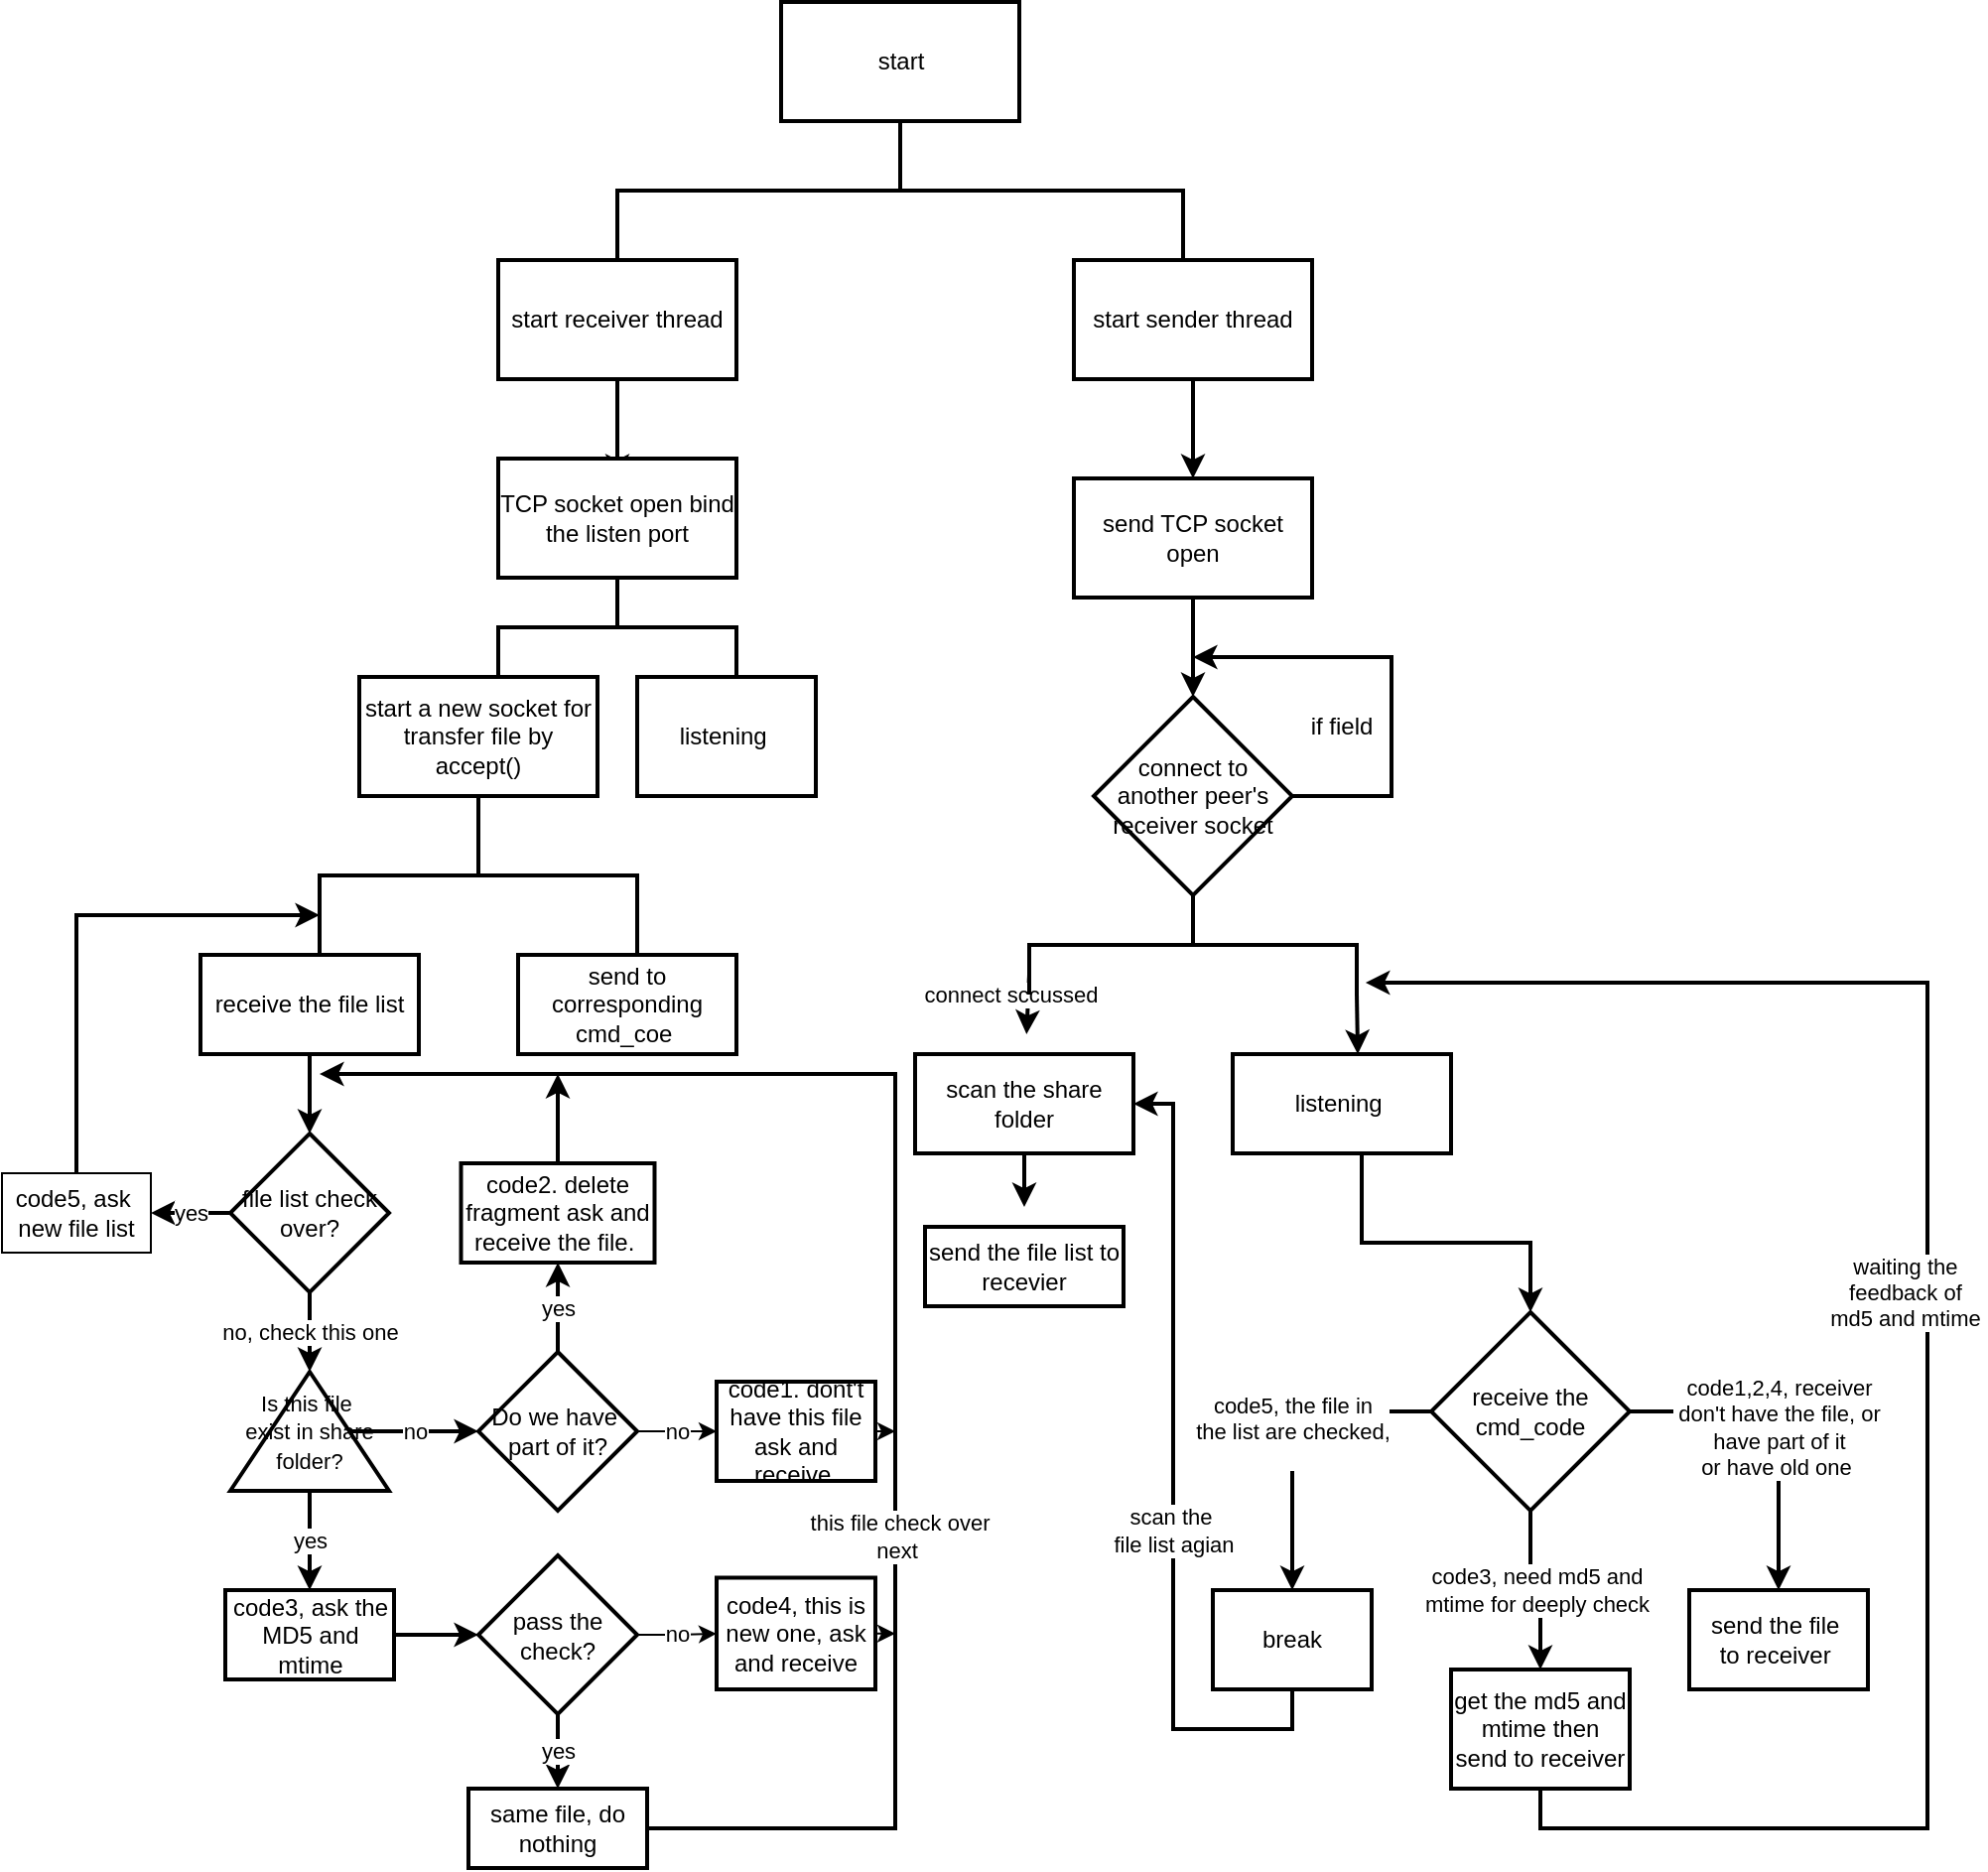 <mxfile version="15.9.6" type="github">
  <diagram id="hlrBycA3chPfsHqmcFS2" name="Page-1">
    <mxGraphModel dx="1044" dy="1226" grid="1" gridSize="10" guides="1" tooltips="1" connect="1" arrows="1" fold="1" page="1" pageScale="1" pageWidth="1169" pageHeight="1654" math="0" shadow="0">
      <root>
        <mxCell id="0" />
        <mxCell id="1" parent="0" />
        <mxCell id="_comqVu3pURFIqQYHpvl-1" value="start" style="rounded=0;whiteSpace=wrap;html=1;strokeWidth=2;" parent="1" vertex="1">
          <mxGeometry x="542.5" y="220" width="120" height="60" as="geometry" />
        </mxCell>
        <mxCell id="_comqVu3pURFIqQYHpvl-2" value="" style="strokeWidth=2;html=1;shape=mxgraph.flowchart.annotation_2;align=left;labelPosition=right;pointerEvents=1;direction=south;" parent="1" vertex="1">
          <mxGeometry x="460" y="280" width="285" height="70" as="geometry" />
        </mxCell>
        <mxCell id="_comqVu3pURFIqQYHpvl-9" value="" style="edgeStyle=orthogonalEdgeStyle;rounded=0;orthogonalLoop=1;jettySize=auto;html=1;strokeWidth=2;" parent="1" source="_comqVu3pURFIqQYHpvl-5" edge="1">
          <mxGeometry relative="1" as="geometry">
            <mxPoint x="460" y="460" as="targetPoint" />
            <Array as="points">
              <mxPoint x="460" y="460" />
              <mxPoint x="460" y="460" />
            </Array>
          </mxGeometry>
        </mxCell>
        <mxCell id="_comqVu3pURFIqQYHpvl-5" value="start receiver thread" style="rounded=0;whiteSpace=wrap;html=1;strokeWidth=2;" parent="1" vertex="1">
          <mxGeometry x="400" y="350" width="120" height="60" as="geometry" />
        </mxCell>
        <mxCell id="_comqVu3pURFIqQYHpvl-22" value="" style="edgeStyle=orthogonalEdgeStyle;rounded=0;orthogonalLoop=1;jettySize=auto;html=1;strokeWidth=2;" parent="1" source="_comqVu3pURFIqQYHpvl-6" target="_comqVu3pURFIqQYHpvl-21" edge="1">
          <mxGeometry relative="1" as="geometry" />
        </mxCell>
        <mxCell id="_comqVu3pURFIqQYHpvl-6" value="start sender thread" style="rounded=0;whiteSpace=wrap;html=1;strokeWidth=2;" parent="1" vertex="1">
          <mxGeometry x="690" y="350" width="120" height="60" as="geometry" />
        </mxCell>
        <mxCell id="_comqVu3pURFIqQYHpvl-8" value="TCP socket open bind the listen port" style="rounded=0;whiteSpace=wrap;html=1;strokeWidth=2;" parent="1" vertex="1">
          <mxGeometry x="400" y="450" width="120" height="60" as="geometry" />
        </mxCell>
        <mxCell id="_comqVu3pURFIqQYHpvl-12" value="" style="strokeWidth=2;html=1;shape=mxgraph.flowchart.annotation_2;align=left;labelPosition=right;pointerEvents=1;direction=south;" parent="1" vertex="1">
          <mxGeometry x="400" y="510" width="120" height="50" as="geometry" />
        </mxCell>
        <mxCell id="_comqVu3pURFIqQYHpvl-18" value="start a new socket for transfer file by accept()" style="rounded=0;whiteSpace=wrap;html=1;strokeWidth=2;" parent="1" vertex="1">
          <mxGeometry x="330" y="560" width="120" height="60" as="geometry" />
        </mxCell>
        <mxCell id="_comqVu3pURFIqQYHpvl-21" value="send TCP socket open" style="rounded=0;whiteSpace=wrap;html=1;strokeWidth=2;" parent="1" vertex="1">
          <mxGeometry x="690" y="460" width="120" height="60" as="geometry" />
        </mxCell>
        <mxCell id="_comqVu3pURFIqQYHpvl-23" value="listening&amp;nbsp;" style="rounded=0;whiteSpace=wrap;html=1;strokeWidth=2;" parent="1" vertex="1">
          <mxGeometry x="470" y="560" width="90" height="60" as="geometry" />
        </mxCell>
        <mxCell id="_comqVu3pURFIqQYHpvl-57" value="" style="edgeStyle=orthogonalEdgeStyle;rounded=0;orthogonalLoop=1;jettySize=auto;html=1;strokeWidth=2;" parent="1" source="_comqVu3pURFIqQYHpvl-21" target="_comqVu3pURFIqQYHpvl-26" edge="1">
          <mxGeometry relative="1" as="geometry" />
        </mxCell>
        <mxCell id="_comqVu3pURFIqQYHpvl-26" value="connect to another peer&#39;s receiver socket" style="strokeWidth=2;html=1;shape=mxgraph.flowchart.decision;whiteSpace=wrap;" parent="1" vertex="1">
          <mxGeometry x="700" y="570" width="100" height="100" as="geometry" />
        </mxCell>
        <mxCell id="_comqVu3pURFIqQYHpvl-30" value="connect sccussed" style="endArrow=classic;html=1;rounded=0;strokeWidth=2;exitX=1;exitY=1;exitDx=0;exitDy=0;exitPerimeter=0;" parent="1" edge="1">
          <mxGeometry x="-0.286" y="-9" width="50" height="50" relative="1" as="geometry">
            <mxPoint x="667.5" y="710" as="sourcePoint" />
            <mxPoint x="666.136" y="740" as="targetPoint" />
            <mxPoint as="offset" />
          </mxGeometry>
        </mxCell>
        <mxCell id="_comqVu3pURFIqQYHpvl-47" value="" style="edgeStyle=orthogonalEdgeStyle;rounded=0;orthogonalLoop=1;jettySize=auto;html=1;strokeWidth=2;" parent="1" edge="1">
          <mxGeometry relative="1" as="geometry">
            <mxPoint x="665" y="790" as="sourcePoint" />
            <mxPoint x="665" y="827" as="targetPoint" />
          </mxGeometry>
        </mxCell>
        <mxCell id="_comqVu3pURFIqQYHpvl-31" value="scan the share folder" style="rounded=0;whiteSpace=wrap;html=1;strokeWidth=2;" parent="1" vertex="1">
          <mxGeometry x="610" y="750" width="110" height="50" as="geometry" />
        </mxCell>
        <mxCell id="_comqVu3pURFIqQYHpvl-67" style="edgeStyle=orthogonalEdgeStyle;rounded=0;orthogonalLoop=1;jettySize=auto;html=1;exitX=1;exitY=0;exitDx=0;exitDy=0;exitPerimeter=0;entryX=0.573;entryY=0;entryDx=0;entryDy=0;strokeWidth=2;entryPerimeter=0;" parent="1" source="_comqVu3pURFIqQYHpvl-40" target="_comqVu3pURFIqQYHpvl-45" edge="1">
          <mxGeometry relative="1" as="geometry" />
        </mxCell>
        <mxCell id="_comqVu3pURFIqQYHpvl-40" value="" style="strokeWidth=2;html=1;shape=mxgraph.flowchart.annotation_2;align=left;labelPosition=right;pointerEvents=1;direction=south;" parent="1" vertex="1">
          <mxGeometry x="667.5" y="670" width="165" height="50" as="geometry" />
        </mxCell>
        <mxCell id="_comqVu3pURFIqQYHpvl-45" value="listening&amp;nbsp;" style="rounded=0;whiteSpace=wrap;html=1;strokeWidth=2;" parent="1" vertex="1">
          <mxGeometry x="770" y="750" width="110" height="50" as="geometry" />
        </mxCell>
        <mxCell id="_comqVu3pURFIqQYHpvl-46" value="send the file list to recevier" style="rounded=0;whiteSpace=wrap;html=1;strokeWidth=2;" parent="1" vertex="1">
          <mxGeometry x="615" y="837" width="100" height="40" as="geometry" />
        </mxCell>
        <mxCell id="_comqVu3pURFIqQYHpvl-49" value="" style="edgeStyle=orthogonalEdgeStyle;rounded=0;orthogonalLoop=1;jettySize=auto;html=1;strokeWidth=2;" parent="1" source="_comqVu3pURFIqQYHpvl-45" target="_comqVu3pURFIqQYHpvl-48" edge="1">
          <mxGeometry relative="1" as="geometry">
            <Array as="points">
              <mxPoint x="835" y="845" />
              <mxPoint x="920" y="845" />
            </Array>
          </mxGeometry>
        </mxCell>
        <mxCell id="_comqVu3pURFIqQYHpvl-51" value="code5, the file in&lt;br&gt;the list are checked,&lt;br&gt;&amp;nbsp;" style="edgeStyle=orthogonalEdgeStyle;rounded=0;orthogonalLoop=1;jettySize=auto;html=1;strokeWidth=2;" parent="1" source="_comqVu3pURFIqQYHpvl-48" target="_comqVu3pURFIqQYHpvl-50" edge="1">
          <mxGeometry relative="1" as="geometry" />
        </mxCell>
        <mxCell id="_comqVu3pURFIqQYHpvl-53" value="code3, need md5 and &lt;br&gt;mtime for deeply check" style="edgeStyle=orthogonalEdgeStyle;rounded=0;orthogonalLoop=1;jettySize=auto;html=1;strokeWidth=2;" parent="1" source="_comqVu3pURFIqQYHpvl-48" target="_comqVu3pURFIqQYHpvl-52" edge="1">
          <mxGeometry relative="1" as="geometry" />
        </mxCell>
        <mxCell id="_comqVu3pURFIqQYHpvl-69" value="code1,2,4, receiver&lt;br&gt;&amp;nbsp;don&#39;t have the file, or&amp;nbsp;&lt;br&gt;have part of it&lt;br&gt;or have old one&amp;nbsp;" style="edgeStyle=orthogonalEdgeStyle;rounded=0;orthogonalLoop=1;jettySize=auto;html=1;strokeWidth=2;" parent="1" source="_comqVu3pURFIqQYHpvl-48" target="_comqVu3pURFIqQYHpvl-68" edge="1">
          <mxGeometry relative="1" as="geometry" />
        </mxCell>
        <mxCell id="_comqVu3pURFIqQYHpvl-48" value="receive the cmd_code" style="strokeWidth=2;html=1;shape=mxgraph.flowchart.decision;whiteSpace=wrap;" parent="1" vertex="1">
          <mxGeometry x="870" y="880" width="100" height="100" as="geometry" />
        </mxCell>
        <mxCell id="_comqVu3pURFIqQYHpvl-73" style="edgeStyle=orthogonalEdgeStyle;rounded=0;orthogonalLoop=1;jettySize=auto;html=1;exitX=0.5;exitY=1;exitDx=0;exitDy=0;entryX=1;entryY=0.5;entryDx=0;entryDy=0;strokeWidth=2;" parent="1" source="_comqVu3pURFIqQYHpvl-50" target="_comqVu3pURFIqQYHpvl-31" edge="1">
          <mxGeometry relative="1" as="geometry" />
        </mxCell>
        <mxCell id="_comqVu3pURFIqQYHpvl-74" value="scan the&amp;nbsp;&lt;br&gt;file list agian" style="edgeLabel;html=1;align=center;verticalAlign=middle;resizable=0;points=[];" parent="_comqVu3pURFIqQYHpvl-73" vertex="1" connectable="0">
          <mxGeometry x="0.518" y="-2" relative="1" as="geometry">
            <mxPoint x="-2" y="135" as="offset" />
          </mxGeometry>
        </mxCell>
        <mxCell id="_comqVu3pURFIqQYHpvl-50" value="break" style="whiteSpace=wrap;html=1;strokeWidth=2;" parent="1" vertex="1">
          <mxGeometry x="760" y="1020" width="80" height="50" as="geometry" />
        </mxCell>
        <mxCell id="_comqVu3pURFIqQYHpvl-72" value="waiting the&amp;nbsp;&lt;br&gt;feedback of&amp;nbsp;&lt;br&gt;md5 and mtime&amp;nbsp;" style="edgeStyle=orthogonalEdgeStyle;rounded=0;orthogonalLoop=1;jettySize=auto;html=1;exitX=0.5;exitY=1;exitDx=0;exitDy=0;entryX=0.88;entryY=-0.027;entryDx=0;entryDy=0;entryPerimeter=0;strokeWidth=2;" parent="1" source="_comqVu3pURFIqQYHpvl-52" target="_comqVu3pURFIqQYHpvl-40" edge="1">
          <mxGeometry x="0.05" y="10" relative="1" as="geometry">
            <Array as="points">
              <mxPoint x="925" y="1140" />
              <mxPoint x="1120" y="1140" />
              <mxPoint x="1120" y="714" />
            </Array>
            <mxPoint as="offset" />
          </mxGeometry>
        </mxCell>
        <mxCell id="_comqVu3pURFIqQYHpvl-52" value="get the md5 and mtime then send to receiver" style="whiteSpace=wrap;html=1;strokeWidth=2;" parent="1" vertex="1">
          <mxGeometry x="880" y="1060" width="90" height="60" as="geometry" />
        </mxCell>
        <mxCell id="_comqVu3pURFIqQYHpvl-64" style="edgeStyle=orthogonalEdgeStyle;rounded=0;orthogonalLoop=1;jettySize=auto;html=1;exitX=1;exitY=0;exitDx=0;exitDy=0;strokeWidth=2;" parent="1" source="_comqVu3pURFIqQYHpvl-60" edge="1">
          <mxGeometry relative="1" as="geometry">
            <mxPoint x="750" y="550" as="targetPoint" />
            <Array as="points">
              <mxPoint x="810" y="550" />
              <mxPoint x="810" y="550" />
            </Array>
          </mxGeometry>
        </mxCell>
        <mxCell id="_comqVu3pURFIqQYHpvl-60" value="if field" style="shape=partialRectangle;whiteSpace=wrap;html=1;top=0;left=0;fillColor=none;strokeWidth=2;" parent="1" vertex="1">
          <mxGeometry x="800" y="550" width="50" height="70" as="geometry" />
        </mxCell>
        <mxCell id="_comqVu3pURFIqQYHpvl-68" value="send the file&amp;nbsp;&lt;br&gt;to receiver&amp;nbsp;" style="whiteSpace=wrap;html=1;strokeWidth=2;" parent="1" vertex="1">
          <mxGeometry x="1000" y="1020" width="90" height="50" as="geometry" />
        </mxCell>
        <mxCell id="_comqVu3pURFIqQYHpvl-75" value="" style="strokeWidth=2;html=1;shape=mxgraph.flowchart.annotation_2;align=left;labelPosition=right;pointerEvents=1;direction=south;" parent="1" vertex="1">
          <mxGeometry x="310" y="620" width="160" height="80" as="geometry" />
        </mxCell>
        <mxCell id="bS5LFCYkvfQsO6h0elNw-3" value="" style="edgeStyle=orthogonalEdgeStyle;rounded=0;orthogonalLoop=1;jettySize=auto;html=1;strokeWidth=2;" edge="1" parent="1" source="bS5LFCYkvfQsO6h0elNw-1" target="bS5LFCYkvfQsO6h0elNw-2">
          <mxGeometry relative="1" as="geometry" />
        </mxCell>
        <mxCell id="bS5LFCYkvfQsO6h0elNw-1" value="receive the file list" style="rounded=0;whiteSpace=wrap;html=1;strokeWidth=2;" vertex="1" parent="1">
          <mxGeometry x="250" y="700" width="110" height="50" as="geometry" />
        </mxCell>
        <mxCell id="bS5LFCYkvfQsO6h0elNw-5" value="no, check this one" style="edgeStyle=orthogonalEdgeStyle;rounded=0;orthogonalLoop=1;jettySize=auto;html=1;strokeWidth=2;" edge="1" parent="1" source="bS5LFCYkvfQsO6h0elNw-2" target="bS5LFCYkvfQsO6h0elNw-4">
          <mxGeometry relative="1" as="geometry" />
        </mxCell>
        <mxCell id="bS5LFCYkvfQsO6h0elNw-14" value="yes" style="edgeStyle=orthogonalEdgeStyle;rounded=0;orthogonalLoop=1;jettySize=auto;html=1;strokeWidth=2;" edge="1" parent="1" source="bS5LFCYkvfQsO6h0elNw-2" target="bS5LFCYkvfQsO6h0elNw-13">
          <mxGeometry relative="1" as="geometry" />
        </mxCell>
        <mxCell id="bS5LFCYkvfQsO6h0elNw-2" value="file list check&lt;br&gt;over?" style="rhombus;whiteSpace=wrap;html=1;rounded=0;strokeWidth=2;" vertex="1" parent="1">
          <mxGeometry x="265" y="790" width="80" height="80" as="geometry" />
        </mxCell>
        <mxCell id="bS5LFCYkvfQsO6h0elNw-8" value="no" style="edgeStyle=orthogonalEdgeStyle;rounded=0;orthogonalLoop=1;jettySize=auto;html=1;strokeWidth=2;" edge="1" parent="1" source="bS5LFCYkvfQsO6h0elNw-4" target="bS5LFCYkvfQsO6h0elNw-7">
          <mxGeometry relative="1" as="geometry" />
        </mxCell>
        <mxCell id="bS5LFCYkvfQsO6h0elNw-16" value="yes" style="edgeStyle=orthogonalEdgeStyle;rounded=0;orthogonalLoop=1;jettySize=auto;html=1;strokeWidth=2;" edge="1" parent="1" source="bS5LFCYkvfQsO6h0elNw-4" target="bS5LFCYkvfQsO6h0elNw-15">
          <mxGeometry relative="1" as="geometry" />
        </mxCell>
        <mxCell id="bS5LFCYkvfQsO6h0elNw-4" value="&lt;font style=&quot;font-size: 11px&quot;&gt;Is this file&amp;nbsp;&lt;br style=&quot;font-size: 11px&quot;&gt;exist in share folder?&lt;/font&gt;" style="triangle;whiteSpace=wrap;html=1;rounded=0;direction=north;strokeWidth=2;" vertex="1" parent="1">
          <mxGeometry x="265" y="910" width="80" height="60" as="geometry" />
        </mxCell>
        <mxCell id="bS5LFCYkvfQsO6h0elNw-6" value="send to corresponding cmd_coe&amp;nbsp;" style="rounded=0;whiteSpace=wrap;html=1;strokeWidth=2;" vertex="1" parent="1">
          <mxGeometry x="410" y="700" width="110" height="50" as="geometry" />
        </mxCell>
        <mxCell id="bS5LFCYkvfQsO6h0elNw-10" value="yes" style="edgeStyle=orthogonalEdgeStyle;rounded=0;orthogonalLoop=1;jettySize=auto;html=1;strokeWidth=2;" edge="1" parent="1" source="bS5LFCYkvfQsO6h0elNw-7" target="bS5LFCYkvfQsO6h0elNw-9">
          <mxGeometry relative="1" as="geometry" />
        </mxCell>
        <mxCell id="bS5LFCYkvfQsO6h0elNw-12" value="no" style="edgeStyle=orthogonalEdgeStyle;rounded=0;orthogonalLoop=1;jettySize=auto;html=1;" edge="1" parent="1" source="bS5LFCYkvfQsO6h0elNw-7" target="bS5LFCYkvfQsO6h0elNw-11">
          <mxGeometry relative="1" as="geometry" />
        </mxCell>
        <mxCell id="bS5LFCYkvfQsO6h0elNw-7" value="Do we have&amp;nbsp;&lt;br&gt;part of it?" style="rhombus;whiteSpace=wrap;html=1;rounded=0;strokeWidth=2;" vertex="1" parent="1">
          <mxGeometry x="390" y="900" width="80" height="80" as="geometry" />
        </mxCell>
        <mxCell id="bS5LFCYkvfQsO6h0elNw-27" style="edgeStyle=orthogonalEdgeStyle;rounded=0;orthogonalLoop=1;jettySize=auto;html=1;exitX=0.5;exitY=0;exitDx=0;exitDy=0;strokeWidth=2;" edge="1" parent="1" source="bS5LFCYkvfQsO6h0elNw-9">
          <mxGeometry relative="1" as="geometry">
            <mxPoint x="430" y="760" as="targetPoint" />
          </mxGeometry>
        </mxCell>
        <mxCell id="bS5LFCYkvfQsO6h0elNw-9" value="code2. delete fragment ask and receive the file.&amp;nbsp;" style="whiteSpace=wrap;html=1;rounded=0;strokeWidth=2;" vertex="1" parent="1">
          <mxGeometry x="381.25" y="805" width="97.5" height="50" as="geometry" />
        </mxCell>
        <mxCell id="bS5LFCYkvfQsO6h0elNw-25" style="edgeStyle=orthogonalEdgeStyle;rounded=0;orthogonalLoop=1;jettySize=auto;html=1;exitX=1;exitY=0.5;exitDx=0;exitDy=0;" edge="1" parent="1" source="bS5LFCYkvfQsO6h0elNw-11">
          <mxGeometry relative="1" as="geometry">
            <mxPoint x="600" y="940" as="targetPoint" />
          </mxGeometry>
        </mxCell>
        <mxCell id="bS5LFCYkvfQsO6h0elNw-11" value="code1. dont&#39;t have this file ask and receive&amp;nbsp;" style="whiteSpace=wrap;html=1;rounded=0;strokeWidth=2;" vertex="1" parent="1">
          <mxGeometry x="510" y="915" width="80" height="50" as="geometry" />
        </mxCell>
        <mxCell id="bS5LFCYkvfQsO6h0elNw-31" style="edgeStyle=orthogonalEdgeStyle;rounded=0;orthogonalLoop=1;jettySize=auto;html=1;exitX=0.5;exitY=0;exitDx=0;exitDy=0;strokeWidth=2;" edge="1" parent="1" source="bS5LFCYkvfQsO6h0elNw-13">
          <mxGeometry relative="1" as="geometry">
            <mxPoint x="310" y="680" as="targetPoint" />
            <Array as="points">
              <mxPoint x="188" y="680" />
              <mxPoint x="310" y="680" />
            </Array>
          </mxGeometry>
        </mxCell>
        <mxCell id="bS5LFCYkvfQsO6h0elNw-13" value="code5, ask&amp;nbsp; new file list" style="whiteSpace=wrap;html=1;rounded=0;" vertex="1" parent="1">
          <mxGeometry x="150" y="810" width="75" height="40" as="geometry" />
        </mxCell>
        <mxCell id="bS5LFCYkvfQsO6h0elNw-18" value="" style="edgeStyle=orthogonalEdgeStyle;rounded=0;orthogonalLoop=1;jettySize=auto;html=1;strokeWidth=2;" edge="1" parent="1" source="bS5LFCYkvfQsO6h0elNw-15" target="bS5LFCYkvfQsO6h0elNw-17">
          <mxGeometry relative="1" as="geometry" />
        </mxCell>
        <mxCell id="bS5LFCYkvfQsO6h0elNw-15" value="code3, ask the MD5 and mtime" style="whiteSpace=wrap;html=1;rounded=0;strokeWidth=2;" vertex="1" parent="1">
          <mxGeometry x="262.5" y="1020" width="85" height="45" as="geometry" />
        </mxCell>
        <mxCell id="bS5LFCYkvfQsO6h0elNw-20" value="yes" style="edgeStyle=orthogonalEdgeStyle;rounded=0;orthogonalLoop=1;jettySize=auto;html=1;strokeWidth=2;" edge="1" parent="1" source="bS5LFCYkvfQsO6h0elNw-17" target="bS5LFCYkvfQsO6h0elNw-19">
          <mxGeometry relative="1" as="geometry" />
        </mxCell>
        <mxCell id="bS5LFCYkvfQsO6h0elNw-22" value="no" style="edgeStyle=orthogonalEdgeStyle;rounded=0;orthogonalLoop=1;jettySize=auto;html=1;" edge="1" parent="1" source="bS5LFCYkvfQsO6h0elNw-17" target="bS5LFCYkvfQsO6h0elNw-21">
          <mxGeometry relative="1" as="geometry" />
        </mxCell>
        <mxCell id="bS5LFCYkvfQsO6h0elNw-17" value="pass the check?" style="rhombus;whiteSpace=wrap;html=1;rounded=0;strokeWidth=2;" vertex="1" parent="1">
          <mxGeometry x="390" y="1002.5" width="80" height="80" as="geometry" />
        </mxCell>
        <mxCell id="bS5LFCYkvfQsO6h0elNw-24" style="edgeStyle=orthogonalEdgeStyle;rounded=0;orthogonalLoop=1;jettySize=auto;html=1;exitX=1;exitY=0.5;exitDx=0;exitDy=0;strokeWidth=2;" edge="1" parent="1" source="bS5LFCYkvfQsO6h0elNw-19">
          <mxGeometry relative="1" as="geometry">
            <mxPoint x="310" y="760" as="targetPoint" />
            <Array as="points">
              <mxPoint x="600" y="1140" />
              <mxPoint x="600" y="760" />
            </Array>
          </mxGeometry>
        </mxCell>
        <mxCell id="bS5LFCYkvfQsO6h0elNw-28" value="this file check over&lt;br&gt;next&amp;nbsp;" style="edgeLabel;html=1;align=center;verticalAlign=middle;resizable=0;points=[];" vertex="1" connectable="0" parent="bS5LFCYkvfQsO6h0elNw-24">
          <mxGeometry x="-0.316" y="-2" relative="1" as="geometry">
            <mxPoint as="offset" />
          </mxGeometry>
        </mxCell>
        <mxCell id="bS5LFCYkvfQsO6h0elNw-19" value="same file, do nothing" style="whiteSpace=wrap;html=1;rounded=0;strokeWidth=2;" vertex="1" parent="1">
          <mxGeometry x="385" y="1120" width="90" height="40" as="geometry" />
        </mxCell>
        <mxCell id="bS5LFCYkvfQsO6h0elNw-26" style="edgeStyle=orthogonalEdgeStyle;rounded=0;orthogonalLoop=1;jettySize=auto;html=1;exitX=1;exitY=0.5;exitDx=0;exitDy=0;" edge="1" parent="1" source="bS5LFCYkvfQsO6h0elNw-21">
          <mxGeometry relative="1" as="geometry">
            <mxPoint x="600" y="1042" as="targetPoint" />
          </mxGeometry>
        </mxCell>
        <mxCell id="bS5LFCYkvfQsO6h0elNw-21" value="code4, this is new one, ask and receive" style="whiteSpace=wrap;html=1;rounded=0;strokeWidth=2;" vertex="1" parent="1">
          <mxGeometry x="510" y="1013.75" width="80" height="56.25" as="geometry" />
        </mxCell>
      </root>
    </mxGraphModel>
  </diagram>
</mxfile>
